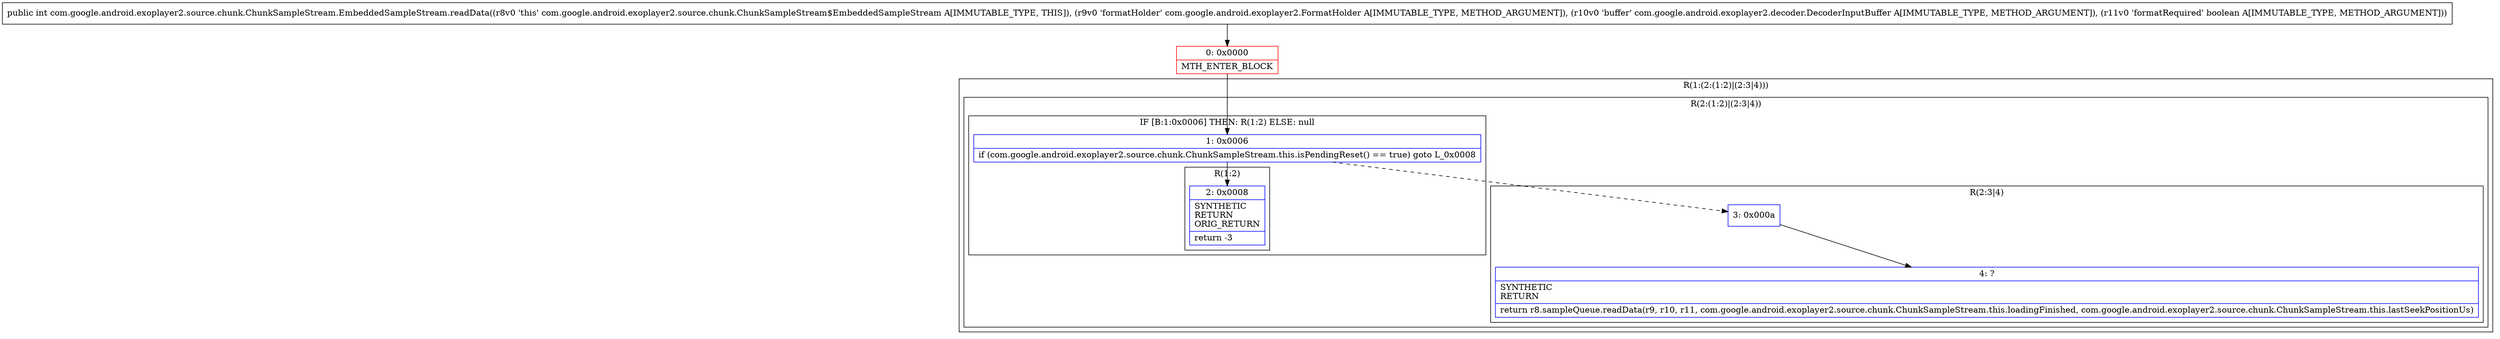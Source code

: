 digraph "CFG forcom.google.android.exoplayer2.source.chunk.ChunkSampleStream.EmbeddedSampleStream.readData(Lcom\/google\/android\/exoplayer2\/FormatHolder;Lcom\/google\/android\/exoplayer2\/decoder\/DecoderInputBuffer;Z)I" {
subgraph cluster_Region_610506240 {
label = "R(1:(2:(1:2)|(2:3|4)))";
node [shape=record,color=blue];
subgraph cluster_Region_572494369 {
label = "R(2:(1:2)|(2:3|4))";
node [shape=record,color=blue];
subgraph cluster_IfRegion_954515764 {
label = "IF [B:1:0x0006] THEN: R(1:2) ELSE: null";
node [shape=record,color=blue];
Node_1 [shape=record,label="{1\:\ 0x0006|if (com.google.android.exoplayer2.source.chunk.ChunkSampleStream.this.isPendingReset() == true) goto L_0x0008\l}"];
subgraph cluster_Region_2070497188 {
label = "R(1:2)";
node [shape=record,color=blue];
Node_2 [shape=record,label="{2\:\ 0x0008|SYNTHETIC\lRETURN\lORIG_RETURN\l|return \-3\l}"];
}
}
subgraph cluster_Region_1132600671 {
label = "R(2:3|4)";
node [shape=record,color=blue];
Node_3 [shape=record,label="{3\:\ 0x000a}"];
Node_4 [shape=record,label="{4\:\ ?|SYNTHETIC\lRETURN\l|return r8.sampleQueue.readData(r9, r10, r11, com.google.android.exoplayer2.source.chunk.ChunkSampleStream.this.loadingFinished, com.google.android.exoplayer2.source.chunk.ChunkSampleStream.this.lastSeekPositionUs)\l}"];
}
}
}
Node_0 [shape=record,color=red,label="{0\:\ 0x0000|MTH_ENTER_BLOCK\l}"];
MethodNode[shape=record,label="{public int com.google.android.exoplayer2.source.chunk.ChunkSampleStream.EmbeddedSampleStream.readData((r8v0 'this' com.google.android.exoplayer2.source.chunk.ChunkSampleStream$EmbeddedSampleStream A[IMMUTABLE_TYPE, THIS]), (r9v0 'formatHolder' com.google.android.exoplayer2.FormatHolder A[IMMUTABLE_TYPE, METHOD_ARGUMENT]), (r10v0 'buffer' com.google.android.exoplayer2.decoder.DecoderInputBuffer A[IMMUTABLE_TYPE, METHOD_ARGUMENT]), (r11v0 'formatRequired' boolean A[IMMUTABLE_TYPE, METHOD_ARGUMENT])) }"];
MethodNode -> Node_0;
Node_1 -> Node_2;
Node_1 -> Node_3[style=dashed];
Node_3 -> Node_4;
Node_0 -> Node_1;
}

